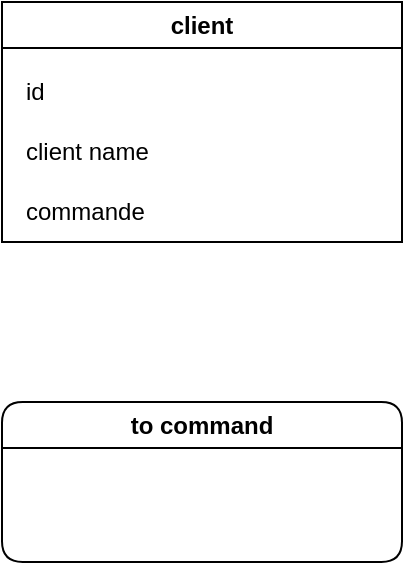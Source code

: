 <mxfile version="26.0.11">
  <diagram name="Page-1" id="PlA0bTD1htJH5vswvW3-">
    <mxGraphModel dx="1208" dy="1852" grid="1" gridSize="10" guides="1" tooltips="1" connect="1" arrows="1" fold="1" page="1" pageScale="1" pageWidth="827" pageHeight="1169" math="0" shadow="0">
      <root>
        <mxCell id="0" />
        <mxCell id="1" parent="0" />
        <mxCell id="G4qgXDZa_Toy5dqRiD-m-72" value="client" style="swimlane;whiteSpace=wrap;html=1;" vertex="1" parent="1">
          <mxGeometry x="200" y="-640" width="200" height="120" as="geometry" />
        </mxCell>
        <mxCell id="G4qgXDZa_Toy5dqRiD-m-73" value="client name" style="text;html=1;align=left;verticalAlign=middle;resizable=0;points=[];autosize=1;strokeColor=none;fillColor=none;" vertex="1" parent="G4qgXDZa_Toy5dqRiD-m-72">
          <mxGeometry x="10" y="60" width="80" height="30" as="geometry" />
        </mxCell>
        <mxCell id="G4qgXDZa_Toy5dqRiD-m-74" value="id" style="text;html=1;align=left;verticalAlign=middle;resizable=0;points=[];autosize=1;strokeColor=none;fillColor=none;" vertex="1" parent="G4qgXDZa_Toy5dqRiD-m-72">
          <mxGeometry x="10" y="30" width="30" height="30" as="geometry" />
        </mxCell>
        <mxCell id="G4qgXDZa_Toy5dqRiD-m-98" value="commande" style="text;html=1;align=left;verticalAlign=middle;resizable=0;points=[];autosize=1;strokeColor=none;fillColor=none;" vertex="1" parent="G4qgXDZa_Toy5dqRiD-m-72">
          <mxGeometry x="10" y="90" width="80" height="30" as="geometry" />
        </mxCell>
        <mxCell id="G4qgXDZa_Toy5dqRiD-m-130" value="to command" style="swimlane;whiteSpace=wrap;html=1;rounded=1;" vertex="1" parent="1">
          <mxGeometry x="200" y="-440" width="200" height="80" as="geometry" />
        </mxCell>
      </root>
    </mxGraphModel>
  </diagram>
</mxfile>
